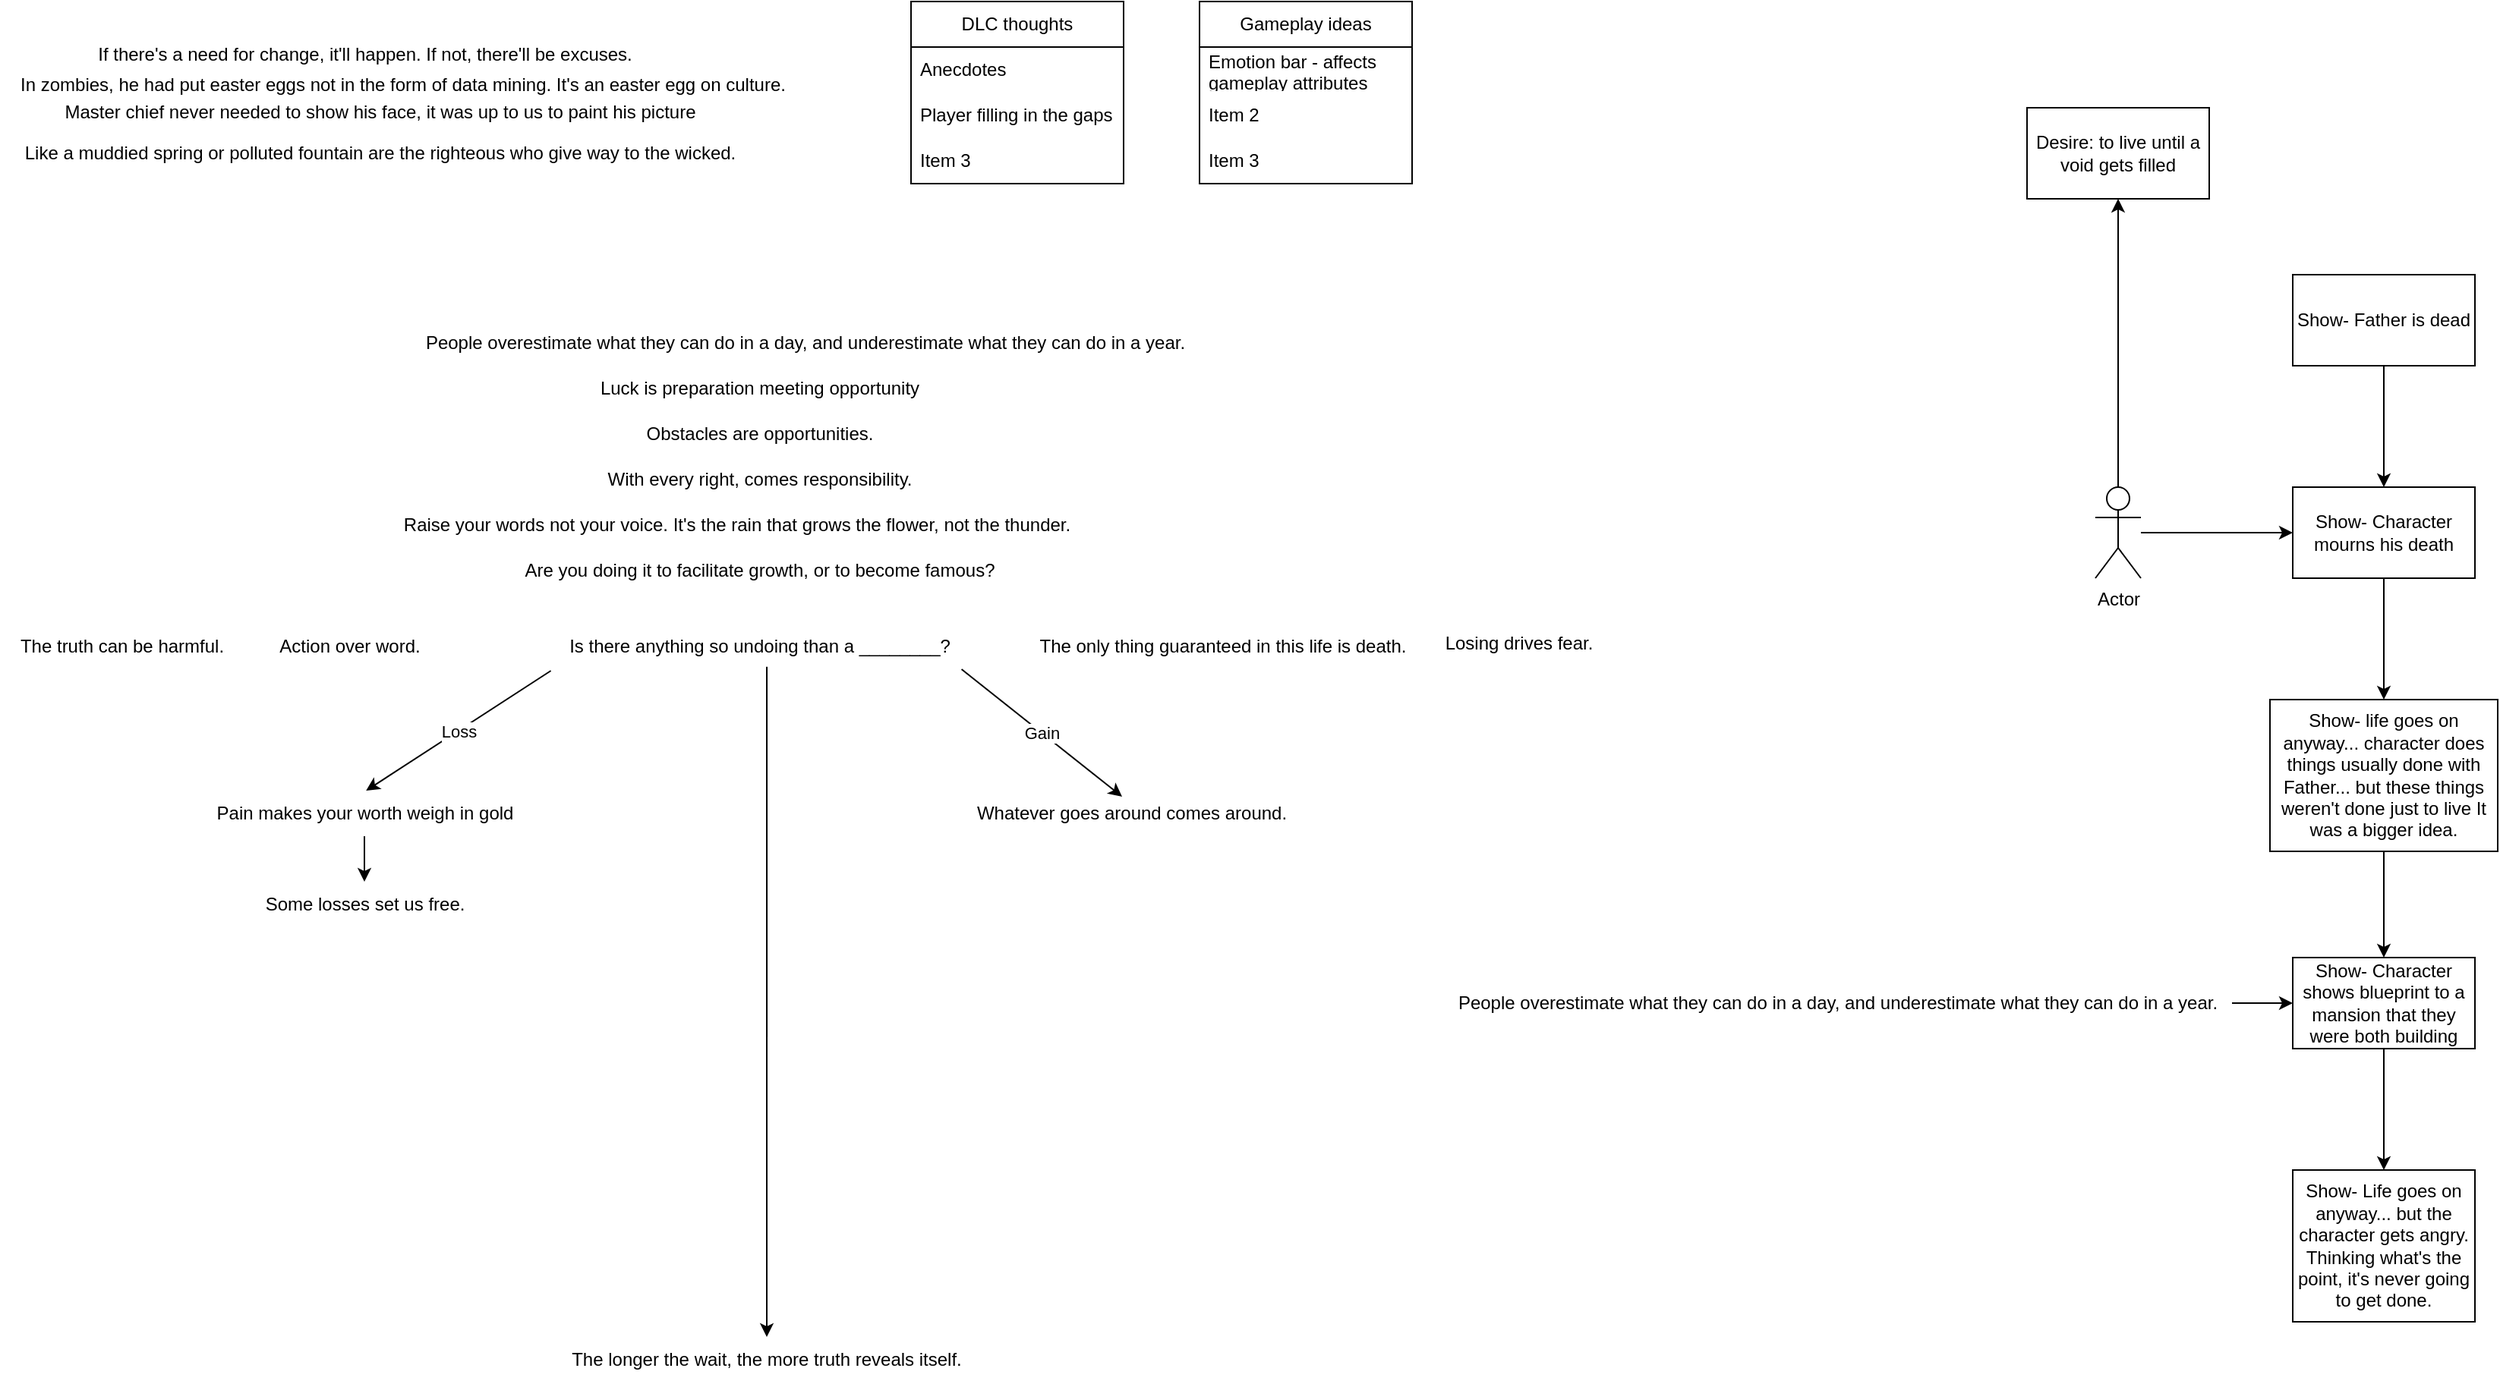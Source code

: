 <mxfile version="25.0.3">
  <diagram name="Page-1" id="BnbvyaOT_vO8Rth5V9e3">
    <mxGraphModel dx="1805" dy="507" grid="1" gridSize="10" guides="1" tooltips="1" connect="1" arrows="1" fold="1" page="1" pageScale="1" pageWidth="850" pageHeight="1100" math="0" shadow="0">
      <root>
        <mxCell id="0" />
        <mxCell id="1" parent="0" />
        <mxCell id="dBGmrAgM-QVq-BA463TX-1" value="Some losses set us free." style="text;html=1;align=center;verticalAlign=middle;resizable=0;points=[];autosize=1;strokeColor=none;fillColor=none;" parent="1" vertex="1">
          <mxGeometry x="120" y="610" width="160" height="30" as="geometry" />
        </mxCell>
        <mxCell id="A49KD2nKRxiiyZH7kdmM-1" value="" style="edgeStyle=orthogonalEdgeStyle;rounded=0;orthogonalLoop=1;jettySize=auto;html=1;" edge="1" parent="1" source="dBGmrAgM-QVq-BA463TX-2" target="dBGmrAgM-QVq-BA463TX-1">
          <mxGeometry relative="1" as="geometry" />
        </mxCell>
        <mxCell id="dBGmrAgM-QVq-BA463TX-2" value="Pain makes your worth weigh in gold" style="text;html=1;align=center;verticalAlign=middle;resizable=0;points=[];autosize=1;strokeColor=none;fillColor=none;" parent="1" vertex="1">
          <mxGeometry x="90" y="550" width="220" height="30" as="geometry" />
        </mxCell>
        <mxCell id="dBGmrAgM-QVq-BA463TX-3" value="Is there anything so undoing than a ________?" style="text;html=1;align=center;verticalAlign=middle;resizable=0;points=[];autosize=1;strokeColor=none;fillColor=none;" parent="1" vertex="1">
          <mxGeometry x="320" y="440" width="280" height="30" as="geometry" />
        </mxCell>
        <mxCell id="dBGmrAgM-QVq-BA463TX-4" value="People overestimate what they can do in a day, and underestimate what they can do in a year." style="text;html=1;align=center;verticalAlign=middle;resizable=0;points=[];autosize=1;strokeColor=none;fillColor=none;" parent="1" vertex="1">
          <mxGeometry x="230" y="240" width="520" height="30" as="geometry" />
        </mxCell>
        <mxCell id="dBGmrAgM-QVq-BA463TX-5" value="With every right, comes responsibility." style="text;html=1;align=center;verticalAlign=middle;resizable=0;points=[];autosize=1;strokeColor=none;fillColor=none;" parent="1" vertex="1">
          <mxGeometry x="345" y="330" width="230" height="30" as="geometry" />
        </mxCell>
        <mxCell id="dBGmrAgM-QVq-BA463TX-6" value="Are you doing it to facilitate growth, or to become famous?" style="text;html=1;align=center;verticalAlign=middle;resizable=0;points=[];autosize=1;strokeColor=none;fillColor=none;" parent="1" vertex="1">
          <mxGeometry x="290" y="390" width="340" height="30" as="geometry" />
        </mxCell>
        <mxCell id="lUODGQ_9CcD3UOm_i-vy-1" value="Obstacles are opportunities." style="text;html=1;align=center;verticalAlign=middle;resizable=0;points=[];autosize=1;strokeColor=none;fillColor=none;" parent="1" vertex="1">
          <mxGeometry x="375" y="300" width="170" height="30" as="geometry" />
        </mxCell>
        <mxCell id="lUODGQ_9CcD3UOm_i-vy-2" value="Luck is preparation meeting opportunity" style="text;html=1;align=center;verticalAlign=middle;resizable=0;points=[];autosize=1;strokeColor=none;fillColor=none;" parent="1" vertex="1">
          <mxGeometry x="345" y="270" width="230" height="30" as="geometry" />
        </mxCell>
        <mxCell id="lUODGQ_9CcD3UOm_i-vy-4" value="Action over word." style="text;html=1;align=center;verticalAlign=middle;resizable=0;points=[];autosize=1;strokeColor=none;fillColor=none;" parent="1" vertex="1">
          <mxGeometry x="130" y="440" width="120" height="30" as="geometry" />
        </mxCell>
        <mxCell id="lUODGQ_9CcD3UOm_i-vy-5" value="If there&#39;s a need for change, it&#39;ll happen. If not, there&#39;ll be excuses." style="text;html=1;align=center;verticalAlign=middle;resizable=0;points=[];autosize=1;strokeColor=none;fillColor=none;" parent="1" vertex="1">
          <mxGeometry x="10" y="50" width="380" height="30" as="geometry" />
        </mxCell>
        <mxCell id="lUODGQ_9CcD3UOm_i-vy-6" value="The truth can be harmful." style="text;html=1;align=center;verticalAlign=middle;resizable=0;points=[];autosize=1;strokeColor=none;fillColor=none;" parent="1" vertex="1">
          <mxGeometry x="-40" y="440" width="160" height="30" as="geometry" />
        </mxCell>
        <mxCell id="lUODGQ_9CcD3UOm_i-vy-9" value="The only thing guaranteed in this life is death." style="text;html=1;align=center;verticalAlign=middle;resizable=0;points=[];autosize=1;strokeColor=none;fillColor=none;" parent="1" vertex="1">
          <mxGeometry x="630" y="440" width="270" height="30" as="geometry" />
        </mxCell>
        <mxCell id="lUODGQ_9CcD3UOm_i-vy-10" value="" style="endArrow=classic;html=1;rounded=0;exitX=0.518;exitY=0.947;exitDx=0;exitDy=0;exitPerimeter=0;" parent="1" source="dBGmrAgM-QVq-BA463TX-3" target="lUODGQ_9CcD3UOm_i-vy-11" edge="1">
          <mxGeometry width="50" height="50" relative="1" as="geometry">
            <mxPoint x="450" y="350" as="sourcePoint" />
            <mxPoint x="470" y="590" as="targetPoint" />
          </mxGeometry>
        </mxCell>
        <mxCell id="lUODGQ_9CcD3UOm_i-vy-11" value="The longer the wait, the more truth reveals itself." style="text;html=1;align=center;verticalAlign=middle;whiteSpace=wrap;rounded=0;" parent="1" vertex="1">
          <mxGeometry x="315" y="910" width="300" height="30" as="geometry" />
        </mxCell>
        <mxCell id="lUODGQ_9CcD3UOm_i-vy-12" value="In zombies, he had put easter eggs not in the form of data mining. It&#39;s an easter egg on culture." style="text;html=1;align=center;verticalAlign=middle;resizable=0;points=[];autosize=1;strokeColor=none;fillColor=none;" parent="1" vertex="1">
          <mxGeometry x="-40" y="70" width="530" height="30" as="geometry" />
        </mxCell>
        <mxCell id="lUODGQ_9CcD3UOm_i-vy-14" value="&lt;div&gt;Losing drives fear.&lt;/div&gt;&lt;div&gt;&lt;br&gt;&lt;/div&gt;" style="text;html=1;align=center;verticalAlign=middle;resizable=0;points=[];autosize=1;strokeColor=none;fillColor=none;" parent="1" vertex="1">
          <mxGeometry x="900" y="440" width="120" height="40" as="geometry" />
        </mxCell>
        <mxCell id="1xzJ9CbN2i8jtsQfj5fC-8" value="Whatever goes around comes around." style="text;html=1;align=center;verticalAlign=middle;resizable=0;points=[];autosize=1;strokeColor=none;fillColor=none;" parent="1" vertex="1">
          <mxGeometry x="590" y="550" width="230" height="30" as="geometry" />
        </mxCell>
        <mxCell id="1xzJ9CbN2i8jtsQfj5fC-10" value="" style="endArrow=classic;html=1;rounded=0;exitX=0.01;exitY=1.033;exitDx=0;exitDy=0;exitPerimeter=0;entryX=0.505;entryY=0;entryDx=0;entryDy=0;entryPerimeter=0;" parent="1" source="dBGmrAgM-QVq-BA463TX-3" target="dBGmrAgM-QVq-BA463TX-2" edge="1">
          <mxGeometry relative="1" as="geometry">
            <mxPoint x="330" y="500" as="sourcePoint" />
            <mxPoint x="430" y="500" as="targetPoint" />
          </mxGeometry>
        </mxCell>
        <mxCell id="1xzJ9CbN2i8jtsQfj5fC-11" value="&lt;div&gt;Loss&lt;/div&gt;" style="edgeLabel;resizable=0;html=1;;align=center;verticalAlign=middle;" parent="1xzJ9CbN2i8jtsQfj5fC-10" connectable="0" vertex="1">
          <mxGeometry relative="1" as="geometry" />
        </mxCell>
        <mxCell id="1xzJ9CbN2i8jtsQfj5fC-12" value="" style="endArrow=classic;html=1;rounded=0;exitX=0.976;exitY=1;exitDx=0;exitDy=0;exitPerimeter=0;entryX=0.474;entryY=0.133;entryDx=0;entryDy=0;entryPerimeter=0;" parent="1" source="dBGmrAgM-QVq-BA463TX-3" target="1xzJ9CbN2i8jtsQfj5fC-8" edge="1">
          <mxGeometry relative="1" as="geometry">
            <mxPoint x="530" y="490" as="sourcePoint" />
            <mxPoint x="630" y="490" as="targetPoint" />
          </mxGeometry>
        </mxCell>
        <mxCell id="1xzJ9CbN2i8jtsQfj5fC-13" value="Gain" style="edgeLabel;resizable=0;html=1;;align=center;verticalAlign=middle;" parent="1xzJ9CbN2i8jtsQfj5fC-12" connectable="0" vertex="1">
          <mxGeometry relative="1" as="geometry" />
        </mxCell>
        <mxCell id="A49KD2nKRxiiyZH7kdmM-2" value="Raise your words not your voice. It&#39;s the rain that grows the flower, not the thunder." style="text;html=1;align=center;verticalAlign=middle;resizable=0;points=[];autosize=1;strokeColor=none;fillColor=none;" vertex="1" parent="1">
          <mxGeometry x="220" y="360" width="450" height="30" as="geometry" />
        </mxCell>
        <mxCell id="A49KD2nKRxiiyZH7kdmM-36" value="" style="edgeStyle=orthogonalEdgeStyle;rounded=0;orthogonalLoop=1;jettySize=auto;html=1;" edge="1" parent="1" source="A49KD2nKRxiiyZH7kdmM-5" target="A49KD2nKRxiiyZH7kdmM-22">
          <mxGeometry relative="1" as="geometry" />
        </mxCell>
        <mxCell id="A49KD2nKRxiiyZH7kdmM-5" value="People overestimate what they can do in a day, and underestimate what they can do in a year." style="text;html=1;align=center;verticalAlign=middle;resizable=0;points=[];autosize=1;strokeColor=none;fillColor=none;" vertex="1" parent="1">
          <mxGeometry x="910" y="675" width="520" height="30" as="geometry" />
        </mxCell>
        <mxCell id="A49KD2nKRxiiyZH7kdmM-9" style="edgeStyle=orthogonalEdgeStyle;rounded=0;orthogonalLoop=1;jettySize=auto;html=1;exitX=0.5;exitY=0.5;exitDx=0;exitDy=0;exitPerimeter=0;" edge="1" parent="1" source="A49KD2nKRxiiyZH7kdmM-7" target="A49KD2nKRxiiyZH7kdmM-10">
          <mxGeometry relative="1" as="geometry">
            <mxPoint x="1290" y="140" as="targetPoint" />
          </mxGeometry>
        </mxCell>
        <mxCell id="A49KD2nKRxiiyZH7kdmM-13" value="" style="edgeStyle=orthogonalEdgeStyle;rounded=0;orthogonalLoop=1;jettySize=auto;html=1;entryX=0;entryY=0.5;entryDx=0;entryDy=0;" edge="1" parent="1" source="A49KD2nKRxiiyZH7kdmM-7" target="A49KD2nKRxiiyZH7kdmM-14">
          <mxGeometry relative="1" as="geometry" />
        </mxCell>
        <mxCell id="A49KD2nKRxiiyZH7kdmM-7" value="Actor" style="shape=umlActor;verticalLabelPosition=bottom;verticalAlign=top;html=1;outlineConnect=0;" vertex="1" parent="1">
          <mxGeometry x="1340" y="350" width="30" height="60" as="geometry" />
        </mxCell>
        <mxCell id="A49KD2nKRxiiyZH7kdmM-8" value="&lt;div&gt;Master chief never needed to show his face, it was up to us to paint his picture&lt;/div&gt;&lt;div&gt;&lt;br&gt;&lt;/div&gt;" style="text;html=1;align=center;verticalAlign=middle;resizable=0;points=[];autosize=1;strokeColor=none;fillColor=none;" vertex="1" parent="1">
          <mxGeometry x="-5" y="90" width="430" height="40" as="geometry" />
        </mxCell>
        <mxCell id="A49KD2nKRxiiyZH7kdmM-10" value="Desire: to live until a void gets filled" style="rounded=0;whiteSpace=wrap;html=1;" vertex="1" parent="1">
          <mxGeometry x="1295" y="100" width="120" height="60" as="geometry" />
        </mxCell>
        <mxCell id="A49KD2nKRxiiyZH7kdmM-15" value="" style="edgeStyle=orthogonalEdgeStyle;rounded=0;orthogonalLoop=1;jettySize=auto;html=1;" edge="1" parent="1" source="A49KD2nKRxiiyZH7kdmM-11" target="A49KD2nKRxiiyZH7kdmM-14">
          <mxGeometry relative="1" as="geometry" />
        </mxCell>
        <mxCell id="A49KD2nKRxiiyZH7kdmM-11" value="&lt;div&gt;Show- Father is dead&lt;br&gt;&lt;/div&gt;" style="rounded=0;whiteSpace=wrap;html=1;" vertex="1" parent="1">
          <mxGeometry x="1470" y="210" width="120" height="60" as="geometry" />
        </mxCell>
        <mxCell id="A49KD2nKRxiiyZH7kdmM-17" value="" style="edgeStyle=orthogonalEdgeStyle;rounded=0;orthogonalLoop=1;jettySize=auto;html=1;" edge="1" parent="1" source="A49KD2nKRxiiyZH7kdmM-14" target="A49KD2nKRxiiyZH7kdmM-16">
          <mxGeometry relative="1" as="geometry" />
        </mxCell>
        <mxCell id="A49KD2nKRxiiyZH7kdmM-14" value="&lt;div&gt;Show- Character mourns his death&lt;br&gt;&lt;/div&gt;" style="rounded=0;whiteSpace=wrap;html=1;" vertex="1" parent="1">
          <mxGeometry x="1470" y="350" width="120" height="60" as="geometry" />
        </mxCell>
        <mxCell id="A49KD2nKRxiiyZH7kdmM-23" value="" style="edgeStyle=orthogonalEdgeStyle;rounded=0;orthogonalLoop=1;jettySize=auto;html=1;" edge="1" parent="1" source="A49KD2nKRxiiyZH7kdmM-16" target="A49KD2nKRxiiyZH7kdmM-22">
          <mxGeometry relative="1" as="geometry" />
        </mxCell>
        <mxCell id="A49KD2nKRxiiyZH7kdmM-16" value="&lt;div&gt;Show- life goes on anyway... character does things usually done with Father... but these things weren&#39;t done just to live It was a bigger idea. &lt;br&gt;&lt;/div&gt;" style="rounded=0;whiteSpace=wrap;html=1;" vertex="1" parent="1">
          <mxGeometry x="1455" y="490" width="150" height="100" as="geometry" />
        </mxCell>
        <mxCell id="A49KD2nKRxiiyZH7kdmM-18" value="Like a muddied spring or polluted fountain are the righteous who give way to the wicked." style="text;html=1;align=center;verticalAlign=middle;resizable=0;points=[];autosize=1;strokeColor=none;fillColor=none;" vertex="1" parent="1">
          <mxGeometry x="-30" y="115" width="480" height="30" as="geometry" />
        </mxCell>
        <mxCell id="A49KD2nKRxiiyZH7kdmM-26" value="" style="edgeStyle=orthogonalEdgeStyle;rounded=0;orthogonalLoop=1;jettySize=auto;html=1;" edge="1" parent="1" source="A49KD2nKRxiiyZH7kdmM-22" target="A49KD2nKRxiiyZH7kdmM-25">
          <mxGeometry relative="1" as="geometry" />
        </mxCell>
        <mxCell id="A49KD2nKRxiiyZH7kdmM-22" value="&lt;div&gt;Show- Character shows blueprint to a mansion that they were both building &lt;br&gt;&lt;/div&gt;" style="rounded=0;whiteSpace=wrap;html=1;" vertex="1" parent="1">
          <mxGeometry x="1470" y="660" width="120" height="60" as="geometry" />
        </mxCell>
        <mxCell id="A49KD2nKRxiiyZH7kdmM-25" value="&lt;div&gt;Show- Life goes on anyway... but the character gets angry. Thinking what&#39;s the point, it&#39;s never going to get done.&lt;/div&gt;" style="rounded=0;whiteSpace=wrap;html=1;" vertex="1" parent="1">
          <mxGeometry x="1470" y="800" width="120" height="100" as="geometry" />
        </mxCell>
        <mxCell id="A49KD2nKRxiiyZH7kdmM-28" value="&lt;div&gt;DLC thoughts&lt;/div&gt;" style="swimlane;fontStyle=0;childLayout=stackLayout;horizontal=1;startSize=30;horizontalStack=0;resizeParent=1;resizeParentMax=0;resizeLast=0;collapsible=1;marginBottom=0;whiteSpace=wrap;html=1;" vertex="1" parent="1">
          <mxGeometry x="560" y="30" width="140" height="120" as="geometry" />
        </mxCell>
        <mxCell id="A49KD2nKRxiiyZH7kdmM-29" value="&lt;div&gt;Anecdotes&lt;/div&gt;" style="text;strokeColor=none;fillColor=none;align=left;verticalAlign=middle;spacingLeft=4;spacingRight=4;overflow=hidden;points=[[0,0.5],[1,0.5]];portConstraint=eastwest;rotatable=0;whiteSpace=wrap;html=1;" vertex="1" parent="A49KD2nKRxiiyZH7kdmM-28">
          <mxGeometry y="30" width="140" height="30" as="geometry" />
        </mxCell>
        <mxCell id="A49KD2nKRxiiyZH7kdmM-30" value="Player filling in the gaps" style="text;strokeColor=none;fillColor=none;align=left;verticalAlign=middle;spacingLeft=4;spacingRight=4;overflow=hidden;points=[[0,0.5],[1,0.5]];portConstraint=eastwest;rotatable=0;whiteSpace=wrap;html=1;" vertex="1" parent="A49KD2nKRxiiyZH7kdmM-28">
          <mxGeometry y="60" width="140" height="30" as="geometry" />
        </mxCell>
        <mxCell id="A49KD2nKRxiiyZH7kdmM-31" value="Item 3" style="text;strokeColor=none;fillColor=none;align=left;verticalAlign=middle;spacingLeft=4;spacingRight=4;overflow=hidden;points=[[0,0.5],[1,0.5]];portConstraint=eastwest;rotatable=0;whiteSpace=wrap;html=1;" vertex="1" parent="A49KD2nKRxiiyZH7kdmM-28">
          <mxGeometry y="90" width="140" height="30" as="geometry" />
        </mxCell>
        <mxCell id="A49KD2nKRxiiyZH7kdmM-32" value="Gameplay ideas" style="swimlane;fontStyle=0;childLayout=stackLayout;horizontal=1;startSize=30;horizontalStack=0;resizeParent=1;resizeParentMax=0;resizeLast=0;collapsible=1;marginBottom=0;whiteSpace=wrap;html=1;" vertex="1" parent="1">
          <mxGeometry x="750" y="30" width="140" height="120" as="geometry" />
        </mxCell>
        <mxCell id="A49KD2nKRxiiyZH7kdmM-33" value="Emotion bar - affects gameplay attributes" style="text;strokeColor=none;fillColor=none;align=left;verticalAlign=middle;spacingLeft=4;spacingRight=4;overflow=hidden;points=[[0,0.5],[1,0.5]];portConstraint=eastwest;rotatable=0;whiteSpace=wrap;html=1;" vertex="1" parent="A49KD2nKRxiiyZH7kdmM-32">
          <mxGeometry y="30" width="140" height="30" as="geometry" />
        </mxCell>
        <mxCell id="A49KD2nKRxiiyZH7kdmM-34" value="Item 2" style="text;strokeColor=none;fillColor=none;align=left;verticalAlign=middle;spacingLeft=4;spacingRight=4;overflow=hidden;points=[[0,0.5],[1,0.5]];portConstraint=eastwest;rotatable=0;whiteSpace=wrap;html=1;" vertex="1" parent="A49KD2nKRxiiyZH7kdmM-32">
          <mxGeometry y="60" width="140" height="30" as="geometry" />
        </mxCell>
        <mxCell id="A49KD2nKRxiiyZH7kdmM-35" value="Item 3" style="text;strokeColor=none;fillColor=none;align=left;verticalAlign=middle;spacingLeft=4;spacingRight=4;overflow=hidden;points=[[0,0.5],[1,0.5]];portConstraint=eastwest;rotatable=0;whiteSpace=wrap;html=1;" vertex="1" parent="A49KD2nKRxiiyZH7kdmM-32">
          <mxGeometry y="90" width="140" height="30" as="geometry" />
        </mxCell>
      </root>
    </mxGraphModel>
  </diagram>
</mxfile>
